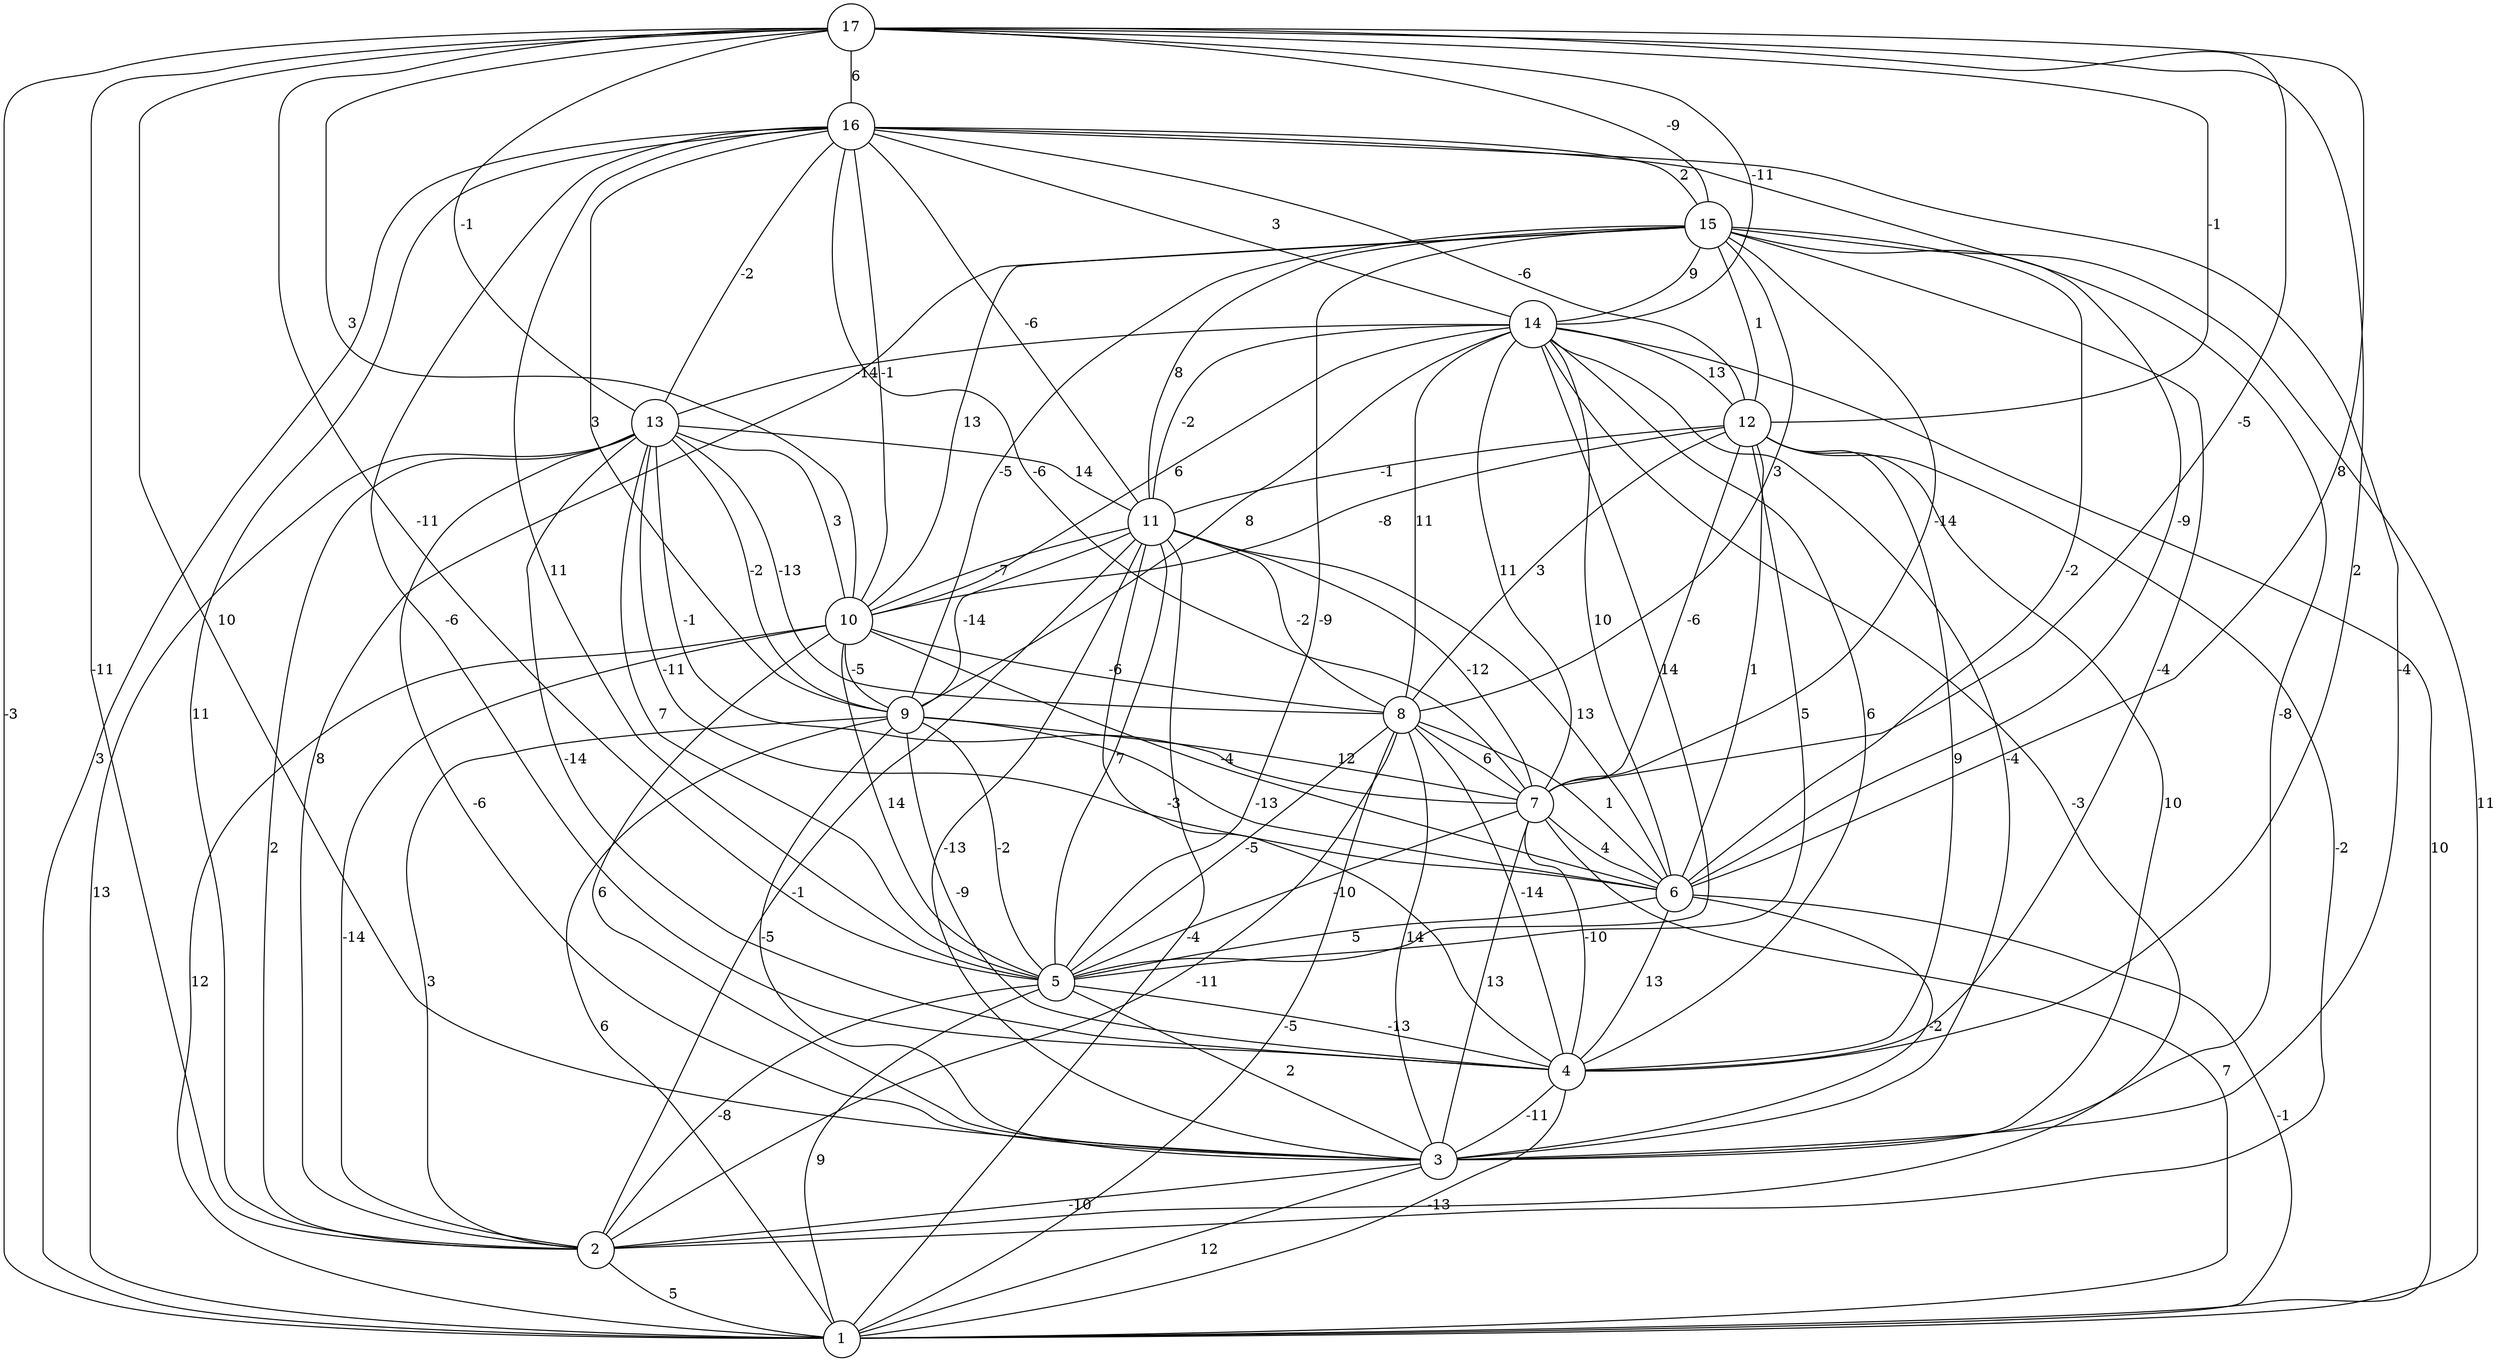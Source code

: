 graph { 
	 fontname="Helvetica,Arial,sans-serif" 
	 node [shape = circle]; 
	 17 -- 1 [label = "-3"];
	 17 -- 2 [label = "-11"];
	 17 -- 3 [label = "10"];
	 17 -- 4 [label = "2"];
	 17 -- 5 [label = "-11"];
	 17 -- 6 [label = "8"];
	 17 -- 7 [label = "-5"];
	 17 -- 10 [label = "3"];
	 17 -- 12 [label = "-1"];
	 17 -- 13 [label = "-1"];
	 17 -- 14 [label = "-11"];
	 17 -- 15 [label = "-9"];
	 17 -- 16 [label = "6"];
	 16 -- 1 [label = "3"];
	 16 -- 2 [label = "11"];
	 16 -- 3 [label = "-4"];
	 16 -- 4 [label = "-6"];
	 16 -- 5 [label = "11"];
	 16 -- 6 [label = "-9"];
	 16 -- 7 [label = "-6"];
	 16 -- 9 [label = "3"];
	 16 -- 10 [label = "-1"];
	 16 -- 11 [label = "-6"];
	 16 -- 12 [label = "-6"];
	 16 -- 13 [label = "-2"];
	 16 -- 14 [label = "3"];
	 16 -- 15 [label = "2"];
	 15 -- 1 [label = "11"];
	 15 -- 2 [label = "8"];
	 15 -- 3 [label = "-8"];
	 15 -- 4 [label = "-4"];
	 15 -- 5 [label = "-9"];
	 15 -- 6 [label = "-2"];
	 15 -- 7 [label = "-14"];
	 15 -- 8 [label = "3"];
	 15 -- 9 [label = "-5"];
	 15 -- 10 [label = "13"];
	 15 -- 11 [label = "8"];
	 15 -- 12 [label = "1"];
	 15 -- 14 [label = "9"];
	 14 -- 1 [label = "10"];
	 14 -- 2 [label = "-3"];
	 14 -- 3 [label = "-4"];
	 14 -- 4 [label = "6"];
	 14 -- 5 [label = "14"];
	 14 -- 6 [label = "10"];
	 14 -- 7 [label = "11"];
	 14 -- 8 [label = "11"];
	 14 -- 9 [label = "8"];
	 14 -- 10 [label = "6"];
	 14 -- 11 [label = "-2"];
	 14 -- 12 [label = "13"];
	 14 -- 13 [label = "-14"];
	 13 -- 1 [label = "13"];
	 13 -- 2 [label = "2"];
	 13 -- 3 [label = "-6"];
	 13 -- 4 [label = "-14"];
	 13 -- 5 [label = "7"];
	 13 -- 6 [label = "-11"];
	 13 -- 7 [label = "-1"];
	 13 -- 8 [label = "-13"];
	 13 -- 9 [label = "-2"];
	 13 -- 10 [label = "3"];
	 13 -- 11 [label = "14"];
	 12 -- 2 [label = "-2"];
	 12 -- 3 [label = "10"];
	 12 -- 4 [label = "9"];
	 12 -- 5 [label = "5"];
	 12 -- 6 [label = "1"];
	 12 -- 7 [label = "-6"];
	 12 -- 8 [label = "3"];
	 12 -- 10 [label = "-8"];
	 12 -- 11 [label = "-1"];
	 11 -- 1 [label = "-4"];
	 11 -- 2 [label = "-1"];
	 11 -- 3 [label = "-13"];
	 11 -- 4 [label = "-3"];
	 11 -- 5 [label = "7"];
	 11 -- 6 [label = "13"];
	 11 -- 7 [label = "-12"];
	 11 -- 8 [label = "-2"];
	 11 -- 9 [label = "-14"];
	 11 -- 10 [label = "-7"];
	 10 -- 1 [label = "12"];
	 10 -- 2 [label = "-14"];
	 10 -- 3 [label = "6"];
	 10 -- 5 [label = "14"];
	 10 -- 6 [label = "-4"];
	 10 -- 8 [label = "-6"];
	 10 -- 9 [label = "-5"];
	 9 -- 1 [label = "6"];
	 9 -- 2 [label = "3"];
	 9 -- 3 [label = "-5"];
	 9 -- 4 [label = "-9"];
	 9 -- 5 [label = "-2"];
	 9 -- 6 [label = "-13"];
	 9 -- 7 [label = "12"];
	 8 -- 1 [label = "-5"];
	 8 -- 2 [label = "-11"];
	 8 -- 3 [label = "14"];
	 8 -- 4 [label = "-14"];
	 8 -- 5 [label = "-5"];
	 8 -- 6 [label = "1"];
	 8 -- 7 [label = "6"];
	 7 -- 1 [label = "7"];
	 7 -- 3 [label = "13"];
	 7 -- 4 [label = "-10"];
	 7 -- 5 [label = "-10"];
	 7 -- 6 [label = "4"];
	 6 -- 1 [label = "-1"];
	 6 -- 3 [label = "-2"];
	 6 -- 4 [label = "13"];
	 6 -- 5 [label = "5"];
	 5 -- 1 [label = "9"];
	 5 -- 2 [label = "-8"];
	 5 -- 3 [label = "2"];
	 5 -- 4 [label = "-13"];
	 4 -- 1 [label = "-13"];
	 4 -- 3 [label = "-11"];
	 3 -- 1 [label = "12"];
	 3 -- 2 [label = "-10"];
	 2 -- 1 [label = "5"];
	 1;
	 2;
	 3;
	 4;
	 5;
	 6;
	 7;
	 8;
	 9;
	 10;
	 11;
	 12;
	 13;
	 14;
	 15;
	 16;
	 17;
}

